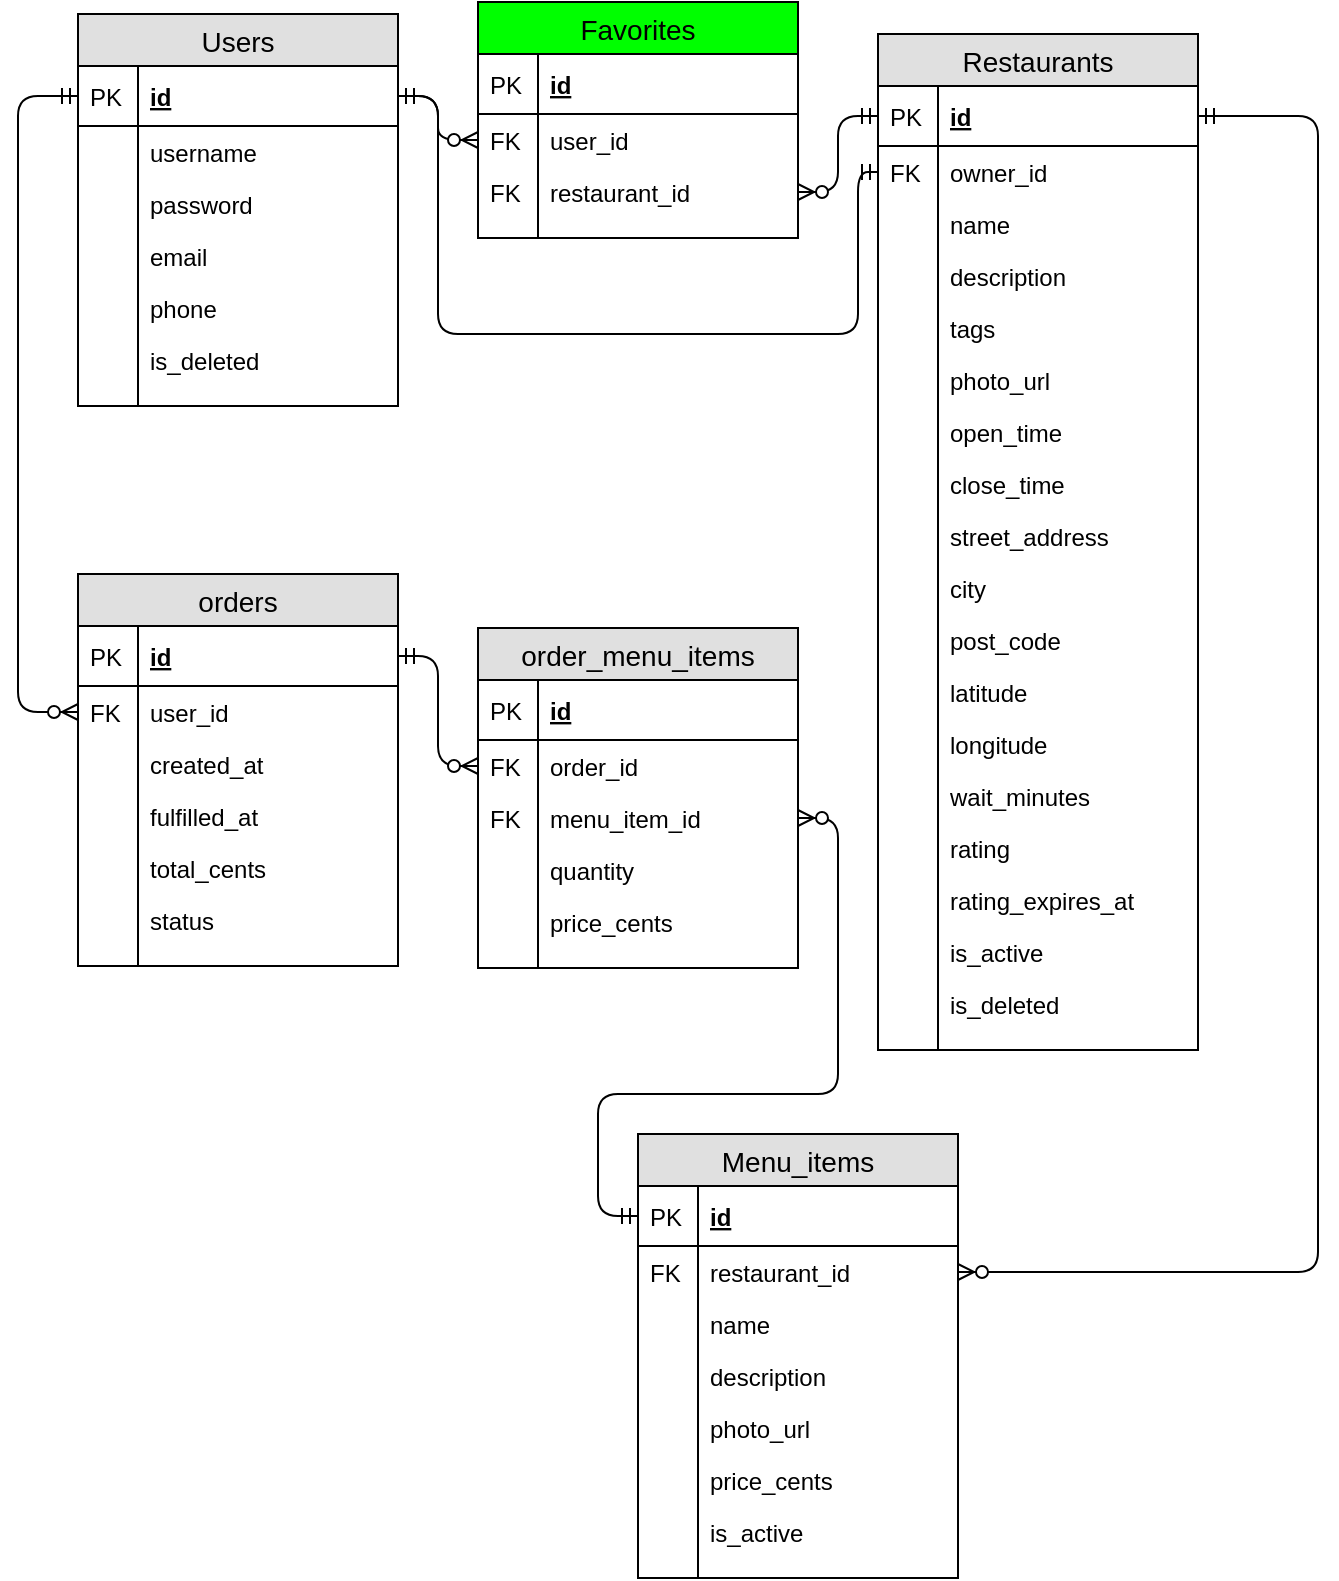 <mxfile version="12.2.6" type="device" pages="1"><diagram id="IVye38gSX32t3bAgnobV" name="Page-1"><mxGraphModel dx="954" dy="395" grid="1" gridSize="10" guides="1" tooltips="1" connect="1" arrows="1" fold="1" page="1" pageScale="1" pageWidth="850" pageHeight="1100" math="0" shadow="0"><root><mxCell id="0"/><mxCell id="1" parent="0"/><mxCell id="euJs0UD_clmhbCaB3OGE-1" value="Users" style="swimlane;fontStyle=0;childLayout=stackLayout;horizontal=1;startSize=26;fillColor=#e0e0e0;horizontalStack=0;resizeParent=1;resizeParentMax=0;resizeLast=0;collapsible=1;marginBottom=0;swimlaneFillColor=#ffffff;align=center;fontSize=14;" vertex="1" parent="1"><mxGeometry x="40" y="40" width="160" height="196" as="geometry"/></mxCell><mxCell id="euJs0UD_clmhbCaB3OGE-2" value="id" style="shape=partialRectangle;top=0;left=0;right=0;bottom=1;align=left;verticalAlign=middle;fillColor=none;spacingLeft=34;spacingRight=4;overflow=hidden;rotatable=0;points=[[0,0.5],[1,0.5]];portConstraint=eastwest;dropTarget=0;fontStyle=5;fontSize=12;" vertex="1" parent="euJs0UD_clmhbCaB3OGE-1"><mxGeometry y="26" width="160" height="30" as="geometry"/></mxCell><mxCell id="euJs0UD_clmhbCaB3OGE-3" value="PK" style="shape=partialRectangle;top=0;left=0;bottom=0;fillColor=none;align=left;verticalAlign=middle;spacingLeft=4;spacingRight=4;overflow=hidden;rotatable=0;points=[];portConstraint=eastwest;part=1;fontSize=12;" vertex="1" connectable="0" parent="euJs0UD_clmhbCaB3OGE-2"><mxGeometry width="30" height="30" as="geometry"/></mxCell><mxCell id="euJs0UD_clmhbCaB3OGE-4" value="username" style="shape=partialRectangle;top=0;left=0;right=0;bottom=0;align=left;verticalAlign=top;fillColor=none;spacingLeft=34;spacingRight=4;overflow=hidden;rotatable=0;points=[[0,0.5],[1,0.5]];portConstraint=eastwest;dropTarget=0;fontSize=12;" vertex="1" parent="euJs0UD_clmhbCaB3OGE-1"><mxGeometry y="56" width="160" height="26" as="geometry"/></mxCell><mxCell id="euJs0UD_clmhbCaB3OGE-5" value="" style="shape=partialRectangle;top=0;left=0;bottom=0;fillColor=none;align=left;verticalAlign=top;spacingLeft=4;spacingRight=4;overflow=hidden;rotatable=0;points=[];portConstraint=eastwest;part=1;fontSize=12;" vertex="1" connectable="0" parent="euJs0UD_clmhbCaB3OGE-4"><mxGeometry width="30" height="26" as="geometry"/></mxCell><mxCell id="euJs0UD_clmhbCaB3OGE-6" value="password" style="shape=partialRectangle;top=0;left=0;right=0;bottom=0;align=left;verticalAlign=top;fillColor=none;spacingLeft=34;spacingRight=4;overflow=hidden;rotatable=0;points=[[0,0.5],[1,0.5]];portConstraint=eastwest;dropTarget=0;fontSize=12;" vertex="1" parent="euJs0UD_clmhbCaB3OGE-1"><mxGeometry y="82" width="160" height="26" as="geometry"/></mxCell><mxCell id="euJs0UD_clmhbCaB3OGE-7" value="" style="shape=partialRectangle;top=0;left=0;bottom=0;fillColor=none;align=left;verticalAlign=top;spacingLeft=4;spacingRight=4;overflow=hidden;rotatable=0;points=[];portConstraint=eastwest;part=1;fontSize=12;" vertex="1" connectable="0" parent="euJs0UD_clmhbCaB3OGE-6"><mxGeometry width="30" height="26" as="geometry"/></mxCell><mxCell id="euJs0UD_clmhbCaB3OGE-8" value="email" style="shape=partialRectangle;top=0;left=0;right=0;bottom=0;align=left;verticalAlign=top;fillColor=none;spacingLeft=34;spacingRight=4;overflow=hidden;rotatable=0;points=[[0,0.5],[1,0.5]];portConstraint=eastwest;dropTarget=0;fontSize=12;" vertex="1" parent="euJs0UD_clmhbCaB3OGE-1"><mxGeometry y="108" width="160" height="26" as="geometry"/></mxCell><mxCell id="euJs0UD_clmhbCaB3OGE-9" value="" style="shape=partialRectangle;top=0;left=0;bottom=0;fillColor=none;align=left;verticalAlign=top;spacingLeft=4;spacingRight=4;overflow=hidden;rotatable=0;points=[];portConstraint=eastwest;part=1;fontSize=12;" vertex="1" connectable="0" parent="euJs0UD_clmhbCaB3OGE-8"><mxGeometry width="30" height="26" as="geometry"/></mxCell><mxCell id="euJs0UD_clmhbCaB3OGE-12" value="phone" style="shape=partialRectangle;top=0;left=0;right=0;bottom=0;align=left;verticalAlign=top;fillColor=none;spacingLeft=34;spacingRight=4;overflow=hidden;rotatable=0;points=[[0,0.5],[1,0.5]];portConstraint=eastwest;dropTarget=0;fontSize=12;" vertex="1" parent="euJs0UD_clmhbCaB3OGE-1"><mxGeometry y="134" width="160" height="26" as="geometry"/></mxCell><mxCell id="euJs0UD_clmhbCaB3OGE-13" value="" style="shape=partialRectangle;top=0;left=0;bottom=0;fillColor=none;align=left;verticalAlign=top;spacingLeft=4;spacingRight=4;overflow=hidden;rotatable=0;points=[];portConstraint=eastwest;part=1;fontSize=12;" vertex="1" connectable="0" parent="euJs0UD_clmhbCaB3OGE-12"><mxGeometry width="30" height="26" as="geometry"/></mxCell><mxCell id="euJs0UD_clmhbCaB3OGE-41" value="is_deleted" style="shape=partialRectangle;top=0;left=0;right=0;bottom=0;align=left;verticalAlign=top;fillColor=none;spacingLeft=34;spacingRight=4;overflow=hidden;rotatable=0;points=[[0,0.5],[1,0.5]];portConstraint=eastwest;dropTarget=0;fontSize=12;" vertex="1" parent="euJs0UD_clmhbCaB3OGE-1"><mxGeometry y="160" width="160" height="26" as="geometry"/></mxCell><mxCell id="euJs0UD_clmhbCaB3OGE-42" value="" style="shape=partialRectangle;top=0;left=0;bottom=0;fillColor=none;align=left;verticalAlign=top;spacingLeft=4;spacingRight=4;overflow=hidden;rotatable=0;points=[];portConstraint=eastwest;part=1;fontSize=12;" vertex="1" connectable="0" parent="euJs0UD_clmhbCaB3OGE-41"><mxGeometry width="30" height="26" as="geometry"/></mxCell><mxCell id="euJs0UD_clmhbCaB3OGE-10" value="" style="shape=partialRectangle;top=0;left=0;right=0;bottom=0;align=left;verticalAlign=top;fillColor=none;spacingLeft=34;spacingRight=4;overflow=hidden;rotatable=0;points=[[0,0.5],[1,0.5]];portConstraint=eastwest;dropTarget=0;fontSize=12;" vertex="1" parent="euJs0UD_clmhbCaB3OGE-1"><mxGeometry y="186" width="160" height="10" as="geometry"/></mxCell><mxCell id="euJs0UD_clmhbCaB3OGE-11" value="" style="shape=partialRectangle;top=0;left=0;bottom=0;fillColor=none;align=left;verticalAlign=top;spacingLeft=4;spacingRight=4;overflow=hidden;rotatable=0;points=[];portConstraint=eastwest;part=1;fontSize=12;" vertex="1" connectable="0" parent="euJs0UD_clmhbCaB3OGE-10"><mxGeometry width="30" height="10" as="geometry"/></mxCell><mxCell id="euJs0UD_clmhbCaB3OGE-14" value="Favorites" style="swimlane;fontStyle=0;childLayout=stackLayout;horizontal=1;startSize=26;fillColor=#00FF00;horizontalStack=0;resizeParent=1;resizeParentMax=0;resizeLast=0;collapsible=1;marginBottom=0;swimlaneFillColor=#ffffff;align=center;fontSize=14;" vertex="1" parent="1"><mxGeometry x="240" y="34" width="160" height="118" as="geometry"/></mxCell><mxCell id="euJs0UD_clmhbCaB3OGE-15" value="id" style="shape=partialRectangle;top=0;left=0;right=0;bottom=1;align=left;verticalAlign=middle;fillColor=none;spacingLeft=34;spacingRight=4;overflow=hidden;rotatable=0;points=[[0,0.5],[1,0.5]];portConstraint=eastwest;dropTarget=0;fontStyle=5;fontSize=12;" vertex="1" parent="euJs0UD_clmhbCaB3OGE-14"><mxGeometry y="26" width="160" height="30" as="geometry"/></mxCell><mxCell id="euJs0UD_clmhbCaB3OGE-16" value="PK" style="shape=partialRectangle;top=0;left=0;bottom=0;fillColor=none;align=left;verticalAlign=middle;spacingLeft=4;spacingRight=4;overflow=hidden;rotatable=0;points=[];portConstraint=eastwest;part=1;fontSize=12;" vertex="1" connectable="0" parent="euJs0UD_clmhbCaB3OGE-15"><mxGeometry width="30" height="30" as="geometry"/></mxCell><mxCell id="euJs0UD_clmhbCaB3OGE-17" value="user_id" style="shape=partialRectangle;top=0;left=0;right=0;bottom=0;align=left;verticalAlign=top;fillColor=none;spacingLeft=34;spacingRight=4;overflow=hidden;rotatable=0;points=[[0,0.5],[1,0.5]];portConstraint=eastwest;dropTarget=0;fontSize=12;" vertex="1" parent="euJs0UD_clmhbCaB3OGE-14"><mxGeometry y="56" width="160" height="26" as="geometry"/></mxCell><mxCell id="euJs0UD_clmhbCaB3OGE-18" value="FK" style="shape=partialRectangle;top=0;left=0;bottom=0;fillColor=none;align=left;verticalAlign=top;spacingLeft=4;spacingRight=4;overflow=hidden;rotatable=0;points=[];portConstraint=eastwest;part=1;fontSize=12;" vertex="1" connectable="0" parent="euJs0UD_clmhbCaB3OGE-17"><mxGeometry width="30" height="26" as="geometry"/></mxCell><mxCell id="euJs0UD_clmhbCaB3OGE-19" value="restaurant_id" style="shape=partialRectangle;top=0;left=0;right=0;bottom=0;align=left;verticalAlign=top;fillColor=none;spacingLeft=34;spacingRight=4;overflow=hidden;rotatable=0;points=[[0,0.5],[1,0.5]];portConstraint=eastwest;dropTarget=0;fontSize=12;" vertex="1" parent="euJs0UD_clmhbCaB3OGE-14"><mxGeometry y="82" width="160" height="26" as="geometry"/></mxCell><mxCell id="euJs0UD_clmhbCaB3OGE-20" value="FK" style="shape=partialRectangle;top=0;left=0;bottom=0;fillColor=none;align=left;verticalAlign=top;spacingLeft=4;spacingRight=4;overflow=hidden;rotatable=0;points=[];portConstraint=eastwest;part=1;fontSize=12;" vertex="1" connectable="0" parent="euJs0UD_clmhbCaB3OGE-19"><mxGeometry width="30" height="26" as="geometry"/></mxCell><mxCell id="euJs0UD_clmhbCaB3OGE-23" value="" style="shape=partialRectangle;top=0;left=0;right=0;bottom=0;align=left;verticalAlign=top;fillColor=none;spacingLeft=34;spacingRight=4;overflow=hidden;rotatable=0;points=[[0,0.5],[1,0.5]];portConstraint=eastwest;dropTarget=0;fontSize=12;" vertex="1" parent="euJs0UD_clmhbCaB3OGE-14"><mxGeometry y="108" width="160" height="10" as="geometry"/></mxCell><mxCell id="euJs0UD_clmhbCaB3OGE-24" value="" style="shape=partialRectangle;top=0;left=0;bottom=0;fillColor=none;align=left;verticalAlign=top;spacingLeft=4;spacingRight=4;overflow=hidden;rotatable=0;points=[];portConstraint=eastwest;part=1;fontSize=12;" vertex="1" connectable="0" parent="euJs0UD_clmhbCaB3OGE-23"><mxGeometry width="30" height="10" as="geometry"/></mxCell><mxCell id="euJs0UD_clmhbCaB3OGE-43" value="Restaurants" style="swimlane;fontStyle=0;childLayout=stackLayout;horizontal=1;startSize=26;fillColor=#e0e0e0;horizontalStack=0;resizeParent=1;resizeParentMax=0;resizeLast=0;collapsible=1;marginBottom=0;swimlaneFillColor=#ffffff;align=center;fontSize=14;" vertex="1" parent="1"><mxGeometry x="440" y="50" width="160" height="508" as="geometry"/></mxCell><mxCell id="euJs0UD_clmhbCaB3OGE-44" value="id" style="shape=partialRectangle;top=0;left=0;right=0;bottom=1;align=left;verticalAlign=middle;fillColor=none;spacingLeft=34;spacingRight=4;overflow=hidden;rotatable=0;points=[[0,0.5],[1,0.5]];portConstraint=eastwest;dropTarget=0;fontStyle=5;fontSize=12;" vertex="1" parent="euJs0UD_clmhbCaB3OGE-43"><mxGeometry y="26" width="160" height="30" as="geometry"/></mxCell><mxCell id="euJs0UD_clmhbCaB3OGE-45" value="PK" style="shape=partialRectangle;top=0;left=0;bottom=0;fillColor=none;align=left;verticalAlign=middle;spacingLeft=4;spacingRight=4;overflow=hidden;rotatable=0;points=[];portConstraint=eastwest;part=1;fontSize=12;" vertex="1" connectable="0" parent="euJs0UD_clmhbCaB3OGE-44"><mxGeometry width="30" height="30" as="geometry"/></mxCell><mxCell id="euJs0UD_clmhbCaB3OGE-46" value="owner_id" style="shape=partialRectangle;top=0;left=0;right=0;bottom=0;align=left;verticalAlign=top;fillColor=none;spacingLeft=34;spacingRight=4;overflow=hidden;rotatable=0;points=[[0,0.5],[1,0.5]];portConstraint=eastwest;dropTarget=0;fontSize=12;" vertex="1" parent="euJs0UD_clmhbCaB3OGE-43"><mxGeometry y="56" width="160" height="26" as="geometry"/></mxCell><mxCell id="euJs0UD_clmhbCaB3OGE-47" value="FK" style="shape=partialRectangle;top=0;left=0;bottom=0;fillColor=none;align=left;verticalAlign=top;spacingLeft=4;spacingRight=4;overflow=hidden;rotatable=0;points=[];portConstraint=eastwest;part=1;fontSize=12;" vertex="1" connectable="0" parent="euJs0UD_clmhbCaB3OGE-46"><mxGeometry width="30" height="26" as="geometry"/></mxCell><mxCell id="euJs0UD_clmhbCaB3OGE-48" value="name" style="shape=partialRectangle;top=0;left=0;right=0;bottom=0;align=left;verticalAlign=top;fillColor=none;spacingLeft=34;spacingRight=4;overflow=hidden;rotatable=0;points=[[0,0.5],[1,0.5]];portConstraint=eastwest;dropTarget=0;fontSize=12;" vertex="1" parent="euJs0UD_clmhbCaB3OGE-43"><mxGeometry y="82" width="160" height="26" as="geometry"/></mxCell><mxCell id="euJs0UD_clmhbCaB3OGE-49" value="" style="shape=partialRectangle;top=0;left=0;bottom=0;fillColor=none;align=left;verticalAlign=top;spacingLeft=4;spacingRight=4;overflow=hidden;rotatable=0;points=[];portConstraint=eastwest;part=1;fontSize=12;" vertex="1" connectable="0" parent="euJs0UD_clmhbCaB3OGE-48"><mxGeometry width="30" height="26" as="geometry"/></mxCell><mxCell id="euJs0UD_clmhbCaB3OGE-50" value="description" style="shape=partialRectangle;top=0;left=0;right=0;bottom=0;align=left;verticalAlign=top;fillColor=none;spacingLeft=34;spacingRight=4;overflow=hidden;rotatable=0;points=[[0,0.5],[1,0.5]];portConstraint=eastwest;dropTarget=0;fontSize=12;" vertex="1" parent="euJs0UD_clmhbCaB3OGE-43"><mxGeometry y="108" width="160" height="26" as="geometry"/></mxCell><mxCell id="euJs0UD_clmhbCaB3OGE-51" value="" style="shape=partialRectangle;top=0;left=0;bottom=0;fillColor=none;align=left;verticalAlign=top;spacingLeft=4;spacingRight=4;overflow=hidden;rotatable=0;points=[];portConstraint=eastwest;part=1;fontSize=12;" vertex="1" connectable="0" parent="euJs0UD_clmhbCaB3OGE-50"><mxGeometry width="30" height="26" as="geometry"/></mxCell><mxCell id="euJs0UD_clmhbCaB3OGE-206" value="tags" style="shape=partialRectangle;top=0;left=0;right=0;bottom=0;align=left;verticalAlign=top;fillColor=none;spacingLeft=34;spacingRight=4;overflow=hidden;rotatable=0;points=[[0,0.5],[1,0.5]];portConstraint=eastwest;dropTarget=0;fontSize=12;" vertex="1" parent="euJs0UD_clmhbCaB3OGE-43"><mxGeometry y="134" width="160" height="26" as="geometry"/></mxCell><mxCell id="euJs0UD_clmhbCaB3OGE-207" value="" style="shape=partialRectangle;top=0;left=0;bottom=0;fillColor=none;align=left;verticalAlign=top;spacingLeft=4;spacingRight=4;overflow=hidden;rotatable=0;points=[];portConstraint=eastwest;part=1;fontSize=12;" vertex="1" connectable="0" parent="euJs0UD_clmhbCaB3OGE-206"><mxGeometry width="30" height="26" as="geometry"/></mxCell><mxCell id="euJs0UD_clmhbCaB3OGE-111" value="photo_url" style="shape=partialRectangle;top=0;left=0;right=0;bottom=0;align=left;verticalAlign=top;fillColor=none;spacingLeft=34;spacingRight=4;overflow=hidden;rotatable=0;points=[[0,0.5],[1,0.5]];portConstraint=eastwest;dropTarget=0;fontSize=12;" vertex="1" parent="euJs0UD_clmhbCaB3OGE-43"><mxGeometry y="160" width="160" height="26" as="geometry"/></mxCell><mxCell id="euJs0UD_clmhbCaB3OGE-112" value="" style="shape=partialRectangle;top=0;left=0;bottom=0;fillColor=none;align=left;verticalAlign=top;spacingLeft=4;spacingRight=4;overflow=hidden;rotatable=0;points=[];portConstraint=eastwest;part=1;fontSize=12;" vertex="1" connectable="0" parent="euJs0UD_clmhbCaB3OGE-111"><mxGeometry width="30" height="26" as="geometry"/></mxCell><mxCell id="euJs0UD_clmhbCaB3OGE-54" value="open_time" style="shape=partialRectangle;top=0;left=0;right=0;bottom=0;align=left;verticalAlign=top;fillColor=none;spacingLeft=34;spacingRight=4;overflow=hidden;rotatable=0;points=[[0,0.5],[1,0.5]];portConstraint=eastwest;dropTarget=0;fontSize=12;" vertex="1" parent="euJs0UD_clmhbCaB3OGE-43"><mxGeometry y="186" width="160" height="26" as="geometry"/></mxCell><mxCell id="euJs0UD_clmhbCaB3OGE-55" value="" style="shape=partialRectangle;top=0;left=0;bottom=0;fillColor=none;align=left;verticalAlign=top;spacingLeft=4;spacingRight=4;overflow=hidden;rotatable=0;points=[];portConstraint=eastwest;part=1;fontSize=12;" vertex="1" connectable="0" parent="euJs0UD_clmhbCaB3OGE-54"><mxGeometry width="30" height="26" as="geometry"/></mxCell><mxCell id="euJs0UD_clmhbCaB3OGE-58" value="close_time" style="shape=partialRectangle;top=0;left=0;right=0;bottom=0;align=left;verticalAlign=top;fillColor=none;spacingLeft=34;spacingRight=4;overflow=hidden;rotatable=0;points=[[0,0.5],[1,0.5]];portConstraint=eastwest;dropTarget=0;fontSize=12;" vertex="1" parent="euJs0UD_clmhbCaB3OGE-43"><mxGeometry y="212" width="160" height="26" as="geometry"/></mxCell><mxCell id="euJs0UD_clmhbCaB3OGE-59" value="" style="shape=partialRectangle;top=0;left=0;bottom=0;fillColor=none;align=left;verticalAlign=top;spacingLeft=4;spacingRight=4;overflow=hidden;rotatable=0;points=[];portConstraint=eastwest;part=1;fontSize=12;" vertex="1" connectable="0" parent="euJs0UD_clmhbCaB3OGE-58"><mxGeometry width="30" height="26" as="geometry"/></mxCell><mxCell id="euJs0UD_clmhbCaB3OGE-56" value="street_address" style="shape=partialRectangle;top=0;left=0;right=0;bottom=0;align=left;verticalAlign=top;fillColor=none;spacingLeft=34;spacingRight=4;overflow=hidden;rotatable=0;points=[[0,0.5],[1,0.5]];portConstraint=eastwest;dropTarget=0;fontSize=12;" vertex="1" parent="euJs0UD_clmhbCaB3OGE-43"><mxGeometry y="238" width="160" height="26" as="geometry"/></mxCell><mxCell id="euJs0UD_clmhbCaB3OGE-57" value="" style="shape=partialRectangle;top=0;left=0;bottom=0;fillColor=none;align=left;verticalAlign=top;spacingLeft=4;spacingRight=4;overflow=hidden;rotatable=0;points=[];portConstraint=eastwest;part=1;fontSize=12;" vertex="1" connectable="0" parent="euJs0UD_clmhbCaB3OGE-56"><mxGeometry width="30" height="26" as="geometry"/></mxCell><mxCell id="euJs0UD_clmhbCaB3OGE-60" value="city" style="shape=partialRectangle;top=0;left=0;right=0;bottom=0;align=left;verticalAlign=top;fillColor=none;spacingLeft=34;spacingRight=4;overflow=hidden;rotatable=0;points=[[0,0.5],[1,0.5]];portConstraint=eastwest;dropTarget=0;fontSize=12;" vertex="1" parent="euJs0UD_clmhbCaB3OGE-43"><mxGeometry y="264" width="160" height="26" as="geometry"/></mxCell><mxCell id="euJs0UD_clmhbCaB3OGE-61" value="" style="shape=partialRectangle;top=0;left=0;bottom=0;fillColor=none;align=left;verticalAlign=top;spacingLeft=4;spacingRight=4;overflow=hidden;rotatable=0;points=[];portConstraint=eastwest;part=1;fontSize=12;" vertex="1" connectable="0" parent="euJs0UD_clmhbCaB3OGE-60"><mxGeometry width="30" height="26" as="geometry"/></mxCell><mxCell id="euJs0UD_clmhbCaB3OGE-62" value="post_code" style="shape=partialRectangle;top=0;left=0;right=0;bottom=0;align=left;verticalAlign=top;fillColor=none;spacingLeft=34;spacingRight=4;overflow=hidden;rotatable=0;points=[[0,0.5],[1,0.5]];portConstraint=eastwest;dropTarget=0;fontSize=12;" vertex="1" parent="euJs0UD_clmhbCaB3OGE-43"><mxGeometry y="290" width="160" height="26" as="geometry"/></mxCell><mxCell id="euJs0UD_clmhbCaB3OGE-63" value="" style="shape=partialRectangle;top=0;left=0;bottom=0;fillColor=none;align=left;verticalAlign=top;spacingLeft=4;spacingRight=4;overflow=hidden;rotatable=0;points=[];portConstraint=eastwest;part=1;fontSize=12;" vertex="1" connectable="0" parent="euJs0UD_clmhbCaB3OGE-62"><mxGeometry width="30" height="26" as="geometry"/></mxCell><mxCell id="euJs0UD_clmhbCaB3OGE-64" value="latitude" style="shape=partialRectangle;top=0;left=0;right=0;bottom=0;align=left;verticalAlign=top;fillColor=none;spacingLeft=34;spacingRight=4;overflow=hidden;rotatable=0;points=[[0,0.5],[1,0.5]];portConstraint=eastwest;dropTarget=0;fontSize=12;" vertex="1" parent="euJs0UD_clmhbCaB3OGE-43"><mxGeometry y="316" width="160" height="26" as="geometry"/></mxCell><mxCell id="euJs0UD_clmhbCaB3OGE-65" value="" style="shape=partialRectangle;top=0;left=0;bottom=0;fillColor=none;align=left;verticalAlign=top;spacingLeft=4;spacingRight=4;overflow=hidden;rotatable=0;points=[];portConstraint=eastwest;part=1;fontSize=12;" vertex="1" connectable="0" parent="euJs0UD_clmhbCaB3OGE-64"><mxGeometry width="30" height="26" as="geometry"/></mxCell><mxCell id="euJs0UD_clmhbCaB3OGE-66" value="longitude" style="shape=partialRectangle;top=0;left=0;right=0;bottom=0;align=left;verticalAlign=top;fillColor=none;spacingLeft=34;spacingRight=4;overflow=hidden;rotatable=0;points=[[0,0.5],[1,0.5]];portConstraint=eastwest;dropTarget=0;fontSize=12;" vertex="1" parent="euJs0UD_clmhbCaB3OGE-43"><mxGeometry y="342" width="160" height="26" as="geometry"/></mxCell><mxCell id="euJs0UD_clmhbCaB3OGE-67" value="" style="shape=partialRectangle;top=0;left=0;bottom=0;fillColor=none;align=left;verticalAlign=top;spacingLeft=4;spacingRight=4;overflow=hidden;rotatable=0;points=[];portConstraint=eastwest;part=1;fontSize=12;" vertex="1" connectable="0" parent="euJs0UD_clmhbCaB3OGE-66"><mxGeometry width="30" height="26" as="geometry"/></mxCell><mxCell id="euJs0UD_clmhbCaB3OGE-203" value="wait_minutes" style="shape=partialRectangle;top=0;left=0;right=0;bottom=0;align=left;verticalAlign=top;fillColor=none;spacingLeft=34;spacingRight=4;overflow=hidden;rotatable=0;points=[[0,0.5],[1,0.5]];portConstraint=eastwest;dropTarget=0;fontSize=12;" vertex="1" parent="euJs0UD_clmhbCaB3OGE-43"><mxGeometry y="368" width="160" height="26" as="geometry"/></mxCell><mxCell id="euJs0UD_clmhbCaB3OGE-204" value="" style="shape=partialRectangle;top=0;left=0;bottom=0;fillColor=none;align=left;verticalAlign=top;spacingLeft=4;spacingRight=4;overflow=hidden;rotatable=0;points=[];portConstraint=eastwest;part=1;fontSize=12;" vertex="1" connectable="0" parent="euJs0UD_clmhbCaB3OGE-203"><mxGeometry width="30" height="26" as="geometry"/></mxCell><mxCell id="euJs0UD_clmhbCaB3OGE-68" value="rating" style="shape=partialRectangle;top=0;left=0;right=0;bottom=0;align=left;verticalAlign=top;fillColor=none;spacingLeft=34;spacingRight=4;overflow=hidden;rotatable=0;points=[[0,0.5],[1,0.5]];portConstraint=eastwest;dropTarget=0;fontSize=12;" vertex="1" parent="euJs0UD_clmhbCaB3OGE-43"><mxGeometry y="394" width="160" height="26" as="geometry"/></mxCell><mxCell id="euJs0UD_clmhbCaB3OGE-69" value="" style="shape=partialRectangle;top=0;left=0;bottom=0;fillColor=none;align=left;verticalAlign=top;spacingLeft=4;spacingRight=4;overflow=hidden;rotatable=0;points=[];portConstraint=eastwest;part=1;fontSize=12;" vertex="1" connectable="0" parent="euJs0UD_clmhbCaB3OGE-68"><mxGeometry width="30" height="26" as="geometry"/></mxCell><mxCell id="euJs0UD_clmhbCaB3OGE-70" value="rating_expires_at" style="shape=partialRectangle;top=0;left=0;right=0;bottom=0;align=left;verticalAlign=top;fillColor=none;spacingLeft=34;spacingRight=4;overflow=hidden;rotatable=0;points=[[0,0.5],[1,0.5]];portConstraint=eastwest;dropTarget=0;fontSize=12;" vertex="1" parent="euJs0UD_clmhbCaB3OGE-43"><mxGeometry y="420" width="160" height="26" as="geometry"/></mxCell><mxCell id="euJs0UD_clmhbCaB3OGE-71" value="" style="shape=partialRectangle;top=0;left=0;bottom=0;fillColor=none;align=left;verticalAlign=top;spacingLeft=4;spacingRight=4;overflow=hidden;rotatable=0;points=[];portConstraint=eastwest;part=1;fontSize=12;" vertex="1" connectable="0" parent="euJs0UD_clmhbCaB3OGE-70"><mxGeometry width="30" height="26" as="geometry"/></mxCell><mxCell id="euJs0UD_clmhbCaB3OGE-181" value="is_active" style="shape=partialRectangle;top=0;left=0;right=0;bottom=0;align=left;verticalAlign=top;fillColor=none;spacingLeft=34;spacingRight=4;overflow=hidden;rotatable=0;points=[[0,0.5],[1,0.5]];portConstraint=eastwest;dropTarget=0;fontSize=12;" vertex="1" parent="euJs0UD_clmhbCaB3OGE-43"><mxGeometry y="446" width="160" height="26" as="geometry"/></mxCell><mxCell id="euJs0UD_clmhbCaB3OGE-182" value="" style="shape=partialRectangle;top=0;left=0;bottom=0;fillColor=none;align=left;verticalAlign=top;spacingLeft=4;spacingRight=4;overflow=hidden;rotatable=0;points=[];portConstraint=eastwest;part=1;fontSize=12;" vertex="1" connectable="0" parent="euJs0UD_clmhbCaB3OGE-181"><mxGeometry width="30" height="26" as="geometry"/></mxCell><mxCell id="euJs0UD_clmhbCaB3OGE-183" value="is_deleted" style="shape=partialRectangle;top=0;left=0;right=0;bottom=0;align=left;verticalAlign=top;fillColor=none;spacingLeft=34;spacingRight=4;overflow=hidden;rotatable=0;points=[[0,0.5],[1,0.5]];portConstraint=eastwest;dropTarget=0;fontSize=12;" vertex="1" parent="euJs0UD_clmhbCaB3OGE-43"><mxGeometry y="472" width="160" height="26" as="geometry"/></mxCell><mxCell id="euJs0UD_clmhbCaB3OGE-184" value="" style="shape=partialRectangle;top=0;left=0;bottom=0;fillColor=none;align=left;verticalAlign=top;spacingLeft=4;spacingRight=4;overflow=hidden;rotatable=0;points=[];portConstraint=eastwest;part=1;fontSize=12;" vertex="1" connectable="0" parent="euJs0UD_clmhbCaB3OGE-183"><mxGeometry width="30" height="26" as="geometry"/></mxCell><mxCell id="euJs0UD_clmhbCaB3OGE-52" value="" style="shape=partialRectangle;top=0;left=0;right=0;bottom=0;align=left;verticalAlign=top;fillColor=none;spacingLeft=34;spacingRight=4;overflow=hidden;rotatable=0;points=[[0,0.5],[1,0.5]];portConstraint=eastwest;dropTarget=0;fontSize=12;" vertex="1" parent="euJs0UD_clmhbCaB3OGE-43"><mxGeometry y="498" width="160" height="10" as="geometry"/></mxCell><mxCell id="euJs0UD_clmhbCaB3OGE-53" value="" style="shape=partialRectangle;top=0;left=0;bottom=0;fillColor=none;align=left;verticalAlign=top;spacingLeft=4;spacingRight=4;overflow=hidden;rotatable=0;points=[];portConstraint=eastwest;part=1;fontSize=12;" vertex="1" connectable="0" parent="euJs0UD_clmhbCaB3OGE-52"><mxGeometry width="30" height="10" as="geometry"/></mxCell><mxCell id="euJs0UD_clmhbCaB3OGE-72" value="orders" style="swimlane;fontStyle=0;childLayout=stackLayout;horizontal=1;startSize=26;fillColor=#e0e0e0;horizontalStack=0;resizeParent=1;resizeParentMax=0;resizeLast=0;collapsible=1;marginBottom=0;swimlaneFillColor=#ffffff;align=center;fontSize=14;" vertex="1" parent="1"><mxGeometry x="40" y="320" width="160" height="196" as="geometry"/></mxCell><mxCell id="euJs0UD_clmhbCaB3OGE-73" value="id" style="shape=partialRectangle;top=0;left=0;right=0;bottom=1;align=left;verticalAlign=middle;fillColor=none;spacingLeft=34;spacingRight=4;overflow=hidden;rotatable=0;points=[[0,0.5],[1,0.5]];portConstraint=eastwest;dropTarget=0;fontStyle=5;fontSize=12;" vertex="1" parent="euJs0UD_clmhbCaB3OGE-72"><mxGeometry y="26" width="160" height="30" as="geometry"/></mxCell><mxCell id="euJs0UD_clmhbCaB3OGE-74" value="PK" style="shape=partialRectangle;top=0;left=0;bottom=0;fillColor=none;align=left;verticalAlign=middle;spacingLeft=4;spacingRight=4;overflow=hidden;rotatable=0;points=[];portConstraint=eastwest;part=1;fontSize=12;" vertex="1" connectable="0" parent="euJs0UD_clmhbCaB3OGE-73"><mxGeometry width="30" height="30" as="geometry"/></mxCell><mxCell id="euJs0UD_clmhbCaB3OGE-75" value="user_id" style="shape=partialRectangle;top=0;left=0;right=0;bottom=0;align=left;verticalAlign=top;fillColor=none;spacingLeft=34;spacingRight=4;overflow=hidden;rotatable=0;points=[[0,0.5],[1,0.5]];portConstraint=eastwest;dropTarget=0;fontSize=12;" vertex="1" parent="euJs0UD_clmhbCaB3OGE-72"><mxGeometry y="56" width="160" height="26" as="geometry"/></mxCell><mxCell id="euJs0UD_clmhbCaB3OGE-76" value="FK" style="shape=partialRectangle;top=0;left=0;bottom=0;fillColor=none;align=left;verticalAlign=top;spacingLeft=4;spacingRight=4;overflow=hidden;rotatable=0;points=[];portConstraint=eastwest;part=1;fontSize=12;" vertex="1" connectable="0" parent="euJs0UD_clmhbCaB3OGE-75"><mxGeometry width="30" height="26" as="geometry"/></mxCell><mxCell id="euJs0UD_clmhbCaB3OGE-177" value="created_at" style="shape=partialRectangle;top=0;left=0;right=0;bottom=0;align=left;verticalAlign=top;fillColor=none;spacingLeft=34;spacingRight=4;overflow=hidden;rotatable=0;points=[[0,0.5],[1,0.5]];portConstraint=eastwest;dropTarget=0;fontSize=12;" vertex="1" parent="euJs0UD_clmhbCaB3OGE-72"><mxGeometry y="82" width="160" height="26" as="geometry"/></mxCell><mxCell id="euJs0UD_clmhbCaB3OGE-178" value="" style="shape=partialRectangle;top=0;left=0;bottom=0;fillColor=none;align=left;verticalAlign=top;spacingLeft=4;spacingRight=4;overflow=hidden;rotatable=0;points=[];portConstraint=eastwest;part=1;fontSize=12;" vertex="1" connectable="0" parent="euJs0UD_clmhbCaB3OGE-177"><mxGeometry width="30" height="26" as="geometry"/></mxCell><mxCell id="euJs0UD_clmhbCaB3OGE-179" value="fulfilled_at" style="shape=partialRectangle;top=0;left=0;right=0;bottom=0;align=left;verticalAlign=top;fillColor=none;spacingLeft=34;spacingRight=4;overflow=hidden;rotatable=0;points=[[0,0.5],[1,0.5]];portConstraint=eastwest;dropTarget=0;fontSize=12;" vertex="1" parent="euJs0UD_clmhbCaB3OGE-72"><mxGeometry y="108" width="160" height="26" as="geometry"/></mxCell><mxCell id="euJs0UD_clmhbCaB3OGE-180" value="" style="shape=partialRectangle;top=0;left=0;bottom=0;fillColor=none;align=left;verticalAlign=top;spacingLeft=4;spacingRight=4;overflow=hidden;rotatable=0;points=[];portConstraint=eastwest;part=1;fontSize=12;" vertex="1" connectable="0" parent="euJs0UD_clmhbCaB3OGE-179"><mxGeometry width="30" height="26" as="geometry"/></mxCell><mxCell id="euJs0UD_clmhbCaB3OGE-209" value="total_cents" style="shape=partialRectangle;top=0;left=0;right=0;bottom=0;align=left;verticalAlign=top;fillColor=none;spacingLeft=34;spacingRight=4;overflow=hidden;rotatable=0;points=[[0,0.5],[1,0.5]];portConstraint=eastwest;dropTarget=0;fontSize=12;" vertex="1" parent="euJs0UD_clmhbCaB3OGE-72"><mxGeometry y="134" width="160" height="26" as="geometry"/></mxCell><mxCell id="euJs0UD_clmhbCaB3OGE-210" value="" style="shape=partialRectangle;top=0;left=0;bottom=0;fillColor=none;align=left;verticalAlign=top;spacingLeft=4;spacingRight=4;overflow=hidden;rotatable=0;points=[];portConstraint=eastwest;part=1;fontSize=12;" vertex="1" connectable="0" parent="euJs0UD_clmhbCaB3OGE-209"><mxGeometry width="30" height="26" as="geometry"/></mxCell><mxCell id="euJs0UD_clmhbCaB3OGE-77" value="status" style="shape=partialRectangle;top=0;left=0;right=0;bottom=0;align=left;verticalAlign=top;fillColor=none;spacingLeft=34;spacingRight=4;overflow=hidden;rotatable=0;points=[[0,0.5],[1,0.5]];portConstraint=eastwest;dropTarget=0;fontSize=12;" vertex="1" parent="euJs0UD_clmhbCaB3OGE-72"><mxGeometry y="160" width="160" height="26" as="geometry"/></mxCell><mxCell id="euJs0UD_clmhbCaB3OGE-78" value="" style="shape=partialRectangle;top=0;left=0;bottom=0;fillColor=none;align=left;verticalAlign=top;spacingLeft=4;spacingRight=4;overflow=hidden;rotatable=0;points=[];portConstraint=eastwest;part=1;fontSize=12;" vertex="1" connectable="0" parent="euJs0UD_clmhbCaB3OGE-77"><mxGeometry width="30" height="26" as="geometry"/></mxCell><mxCell id="euJs0UD_clmhbCaB3OGE-81" value="" style="shape=partialRectangle;top=0;left=0;right=0;bottom=0;align=left;verticalAlign=top;fillColor=none;spacingLeft=34;spacingRight=4;overflow=hidden;rotatable=0;points=[[0,0.5],[1,0.5]];portConstraint=eastwest;dropTarget=0;fontSize=12;" vertex="1" parent="euJs0UD_clmhbCaB3OGE-72"><mxGeometry y="186" width="160" height="10" as="geometry"/></mxCell><mxCell id="euJs0UD_clmhbCaB3OGE-82" value="" style="shape=partialRectangle;top=0;left=0;bottom=0;fillColor=none;align=left;verticalAlign=top;spacingLeft=4;spacingRight=4;overflow=hidden;rotatable=0;points=[];portConstraint=eastwest;part=1;fontSize=12;" vertex="1" connectable="0" parent="euJs0UD_clmhbCaB3OGE-81"><mxGeometry width="30" height="10" as="geometry"/></mxCell><mxCell id="euJs0UD_clmhbCaB3OGE-83" value="Menu_items" style="swimlane;fontStyle=0;childLayout=stackLayout;horizontal=1;startSize=26;fillColor=#e0e0e0;horizontalStack=0;resizeParent=1;resizeParentMax=0;resizeLast=0;collapsible=1;marginBottom=0;swimlaneFillColor=#ffffff;align=center;fontSize=14;" vertex="1" parent="1"><mxGeometry x="320" y="600" width="160" height="222" as="geometry"/></mxCell><mxCell id="euJs0UD_clmhbCaB3OGE-84" value="id" style="shape=partialRectangle;top=0;left=0;right=0;bottom=1;align=left;verticalAlign=middle;fillColor=none;spacingLeft=34;spacingRight=4;overflow=hidden;rotatable=0;points=[[0,0.5],[1,0.5]];portConstraint=eastwest;dropTarget=0;fontStyle=5;fontSize=12;" vertex="1" parent="euJs0UD_clmhbCaB3OGE-83"><mxGeometry y="26" width="160" height="30" as="geometry"/></mxCell><mxCell id="euJs0UD_clmhbCaB3OGE-85" value="PK" style="shape=partialRectangle;top=0;left=0;bottom=0;fillColor=none;align=left;verticalAlign=middle;spacingLeft=4;spacingRight=4;overflow=hidden;rotatable=0;points=[];portConstraint=eastwest;part=1;fontSize=12;" vertex="1" connectable="0" parent="euJs0UD_clmhbCaB3OGE-84"><mxGeometry width="30" height="30" as="geometry"/></mxCell><mxCell id="euJs0UD_clmhbCaB3OGE-86" value="restaurant_id" style="shape=partialRectangle;top=0;left=0;right=0;bottom=0;align=left;verticalAlign=top;fillColor=none;spacingLeft=34;spacingRight=4;overflow=hidden;rotatable=0;points=[[0,0.5],[1,0.5]];portConstraint=eastwest;dropTarget=0;fontSize=12;" vertex="1" parent="euJs0UD_clmhbCaB3OGE-83"><mxGeometry y="56" width="160" height="26" as="geometry"/></mxCell><mxCell id="euJs0UD_clmhbCaB3OGE-87" value="FK" style="shape=partialRectangle;top=0;left=0;bottom=0;fillColor=none;align=left;verticalAlign=top;spacingLeft=4;spacingRight=4;overflow=hidden;rotatable=0;points=[];portConstraint=eastwest;part=1;fontSize=12;" vertex="1" connectable="0" parent="euJs0UD_clmhbCaB3OGE-86"><mxGeometry width="30" height="26" as="geometry"/></mxCell><mxCell id="euJs0UD_clmhbCaB3OGE-88" value="name" style="shape=partialRectangle;top=0;left=0;right=0;bottom=0;align=left;verticalAlign=top;fillColor=none;spacingLeft=34;spacingRight=4;overflow=hidden;rotatable=0;points=[[0,0.5],[1,0.5]];portConstraint=eastwest;dropTarget=0;fontSize=12;" vertex="1" parent="euJs0UD_clmhbCaB3OGE-83"><mxGeometry y="82" width="160" height="26" as="geometry"/></mxCell><mxCell id="euJs0UD_clmhbCaB3OGE-89" value="" style="shape=partialRectangle;top=0;left=0;bottom=0;fillColor=none;align=left;verticalAlign=top;spacingLeft=4;spacingRight=4;overflow=hidden;rotatable=0;points=[];portConstraint=eastwest;part=1;fontSize=12;" vertex="1" connectable="0" parent="euJs0UD_clmhbCaB3OGE-88"><mxGeometry width="30" height="26" as="geometry"/></mxCell><mxCell id="euJs0UD_clmhbCaB3OGE-98" value="description" style="shape=partialRectangle;top=0;left=0;right=0;bottom=0;align=left;verticalAlign=top;fillColor=none;spacingLeft=34;spacingRight=4;overflow=hidden;rotatable=0;points=[[0,0.5],[1,0.5]];portConstraint=eastwest;dropTarget=0;fontSize=12;" vertex="1" parent="euJs0UD_clmhbCaB3OGE-83"><mxGeometry y="108" width="160" height="26" as="geometry"/></mxCell><mxCell id="euJs0UD_clmhbCaB3OGE-99" value="" style="shape=partialRectangle;top=0;left=0;bottom=0;fillColor=none;align=left;verticalAlign=top;spacingLeft=4;spacingRight=4;overflow=hidden;rotatable=0;points=[];portConstraint=eastwest;part=1;fontSize=12;" vertex="1" connectable="0" parent="euJs0UD_clmhbCaB3OGE-98"><mxGeometry width="30" height="26" as="geometry"/></mxCell><mxCell id="euJs0UD_clmhbCaB3OGE-90" value="photo_url" style="shape=partialRectangle;top=0;left=0;right=0;bottom=0;align=left;verticalAlign=top;fillColor=none;spacingLeft=34;spacingRight=4;overflow=hidden;rotatable=0;points=[[0,0.5],[1,0.5]];portConstraint=eastwest;dropTarget=0;fontSize=12;" vertex="1" parent="euJs0UD_clmhbCaB3OGE-83"><mxGeometry y="134" width="160" height="26" as="geometry"/></mxCell><mxCell id="euJs0UD_clmhbCaB3OGE-91" value="" style="shape=partialRectangle;top=0;left=0;bottom=0;fillColor=none;align=left;verticalAlign=top;spacingLeft=4;spacingRight=4;overflow=hidden;rotatable=0;points=[];portConstraint=eastwest;part=1;fontSize=12;" vertex="1" connectable="0" parent="euJs0UD_clmhbCaB3OGE-90"><mxGeometry width="30" height="26" as="geometry"/></mxCell><mxCell id="euJs0UD_clmhbCaB3OGE-96" value="price_cents" style="shape=partialRectangle;top=0;left=0;right=0;bottom=0;align=left;verticalAlign=top;fillColor=none;spacingLeft=34;spacingRight=4;overflow=hidden;rotatable=0;points=[[0,0.5],[1,0.5]];portConstraint=eastwest;dropTarget=0;fontSize=12;" vertex="1" parent="euJs0UD_clmhbCaB3OGE-83"><mxGeometry y="160" width="160" height="26" as="geometry"/></mxCell><mxCell id="euJs0UD_clmhbCaB3OGE-97" value="" style="shape=partialRectangle;top=0;left=0;bottom=0;fillColor=none;align=left;verticalAlign=top;spacingLeft=4;spacingRight=4;overflow=hidden;rotatable=0;points=[];portConstraint=eastwest;part=1;fontSize=12;" vertex="1" connectable="0" parent="euJs0UD_clmhbCaB3OGE-96"><mxGeometry width="30" height="26" as="geometry"/></mxCell><mxCell id="euJs0UD_clmhbCaB3OGE-187" value="is_active" style="shape=partialRectangle;top=0;left=0;right=0;bottom=0;align=left;verticalAlign=top;fillColor=none;spacingLeft=34;spacingRight=4;overflow=hidden;rotatable=0;points=[[0,0.5],[1,0.5]];portConstraint=eastwest;dropTarget=0;fontSize=12;" vertex="1" parent="euJs0UD_clmhbCaB3OGE-83"><mxGeometry y="186" width="160" height="26" as="geometry"/></mxCell><mxCell id="euJs0UD_clmhbCaB3OGE-188" value="" style="shape=partialRectangle;top=0;left=0;bottom=0;fillColor=none;align=left;verticalAlign=top;spacingLeft=4;spacingRight=4;overflow=hidden;rotatable=0;points=[];portConstraint=eastwest;part=1;fontSize=12;" vertex="1" connectable="0" parent="euJs0UD_clmhbCaB3OGE-187"><mxGeometry width="30" height="26" as="geometry"/></mxCell><mxCell id="euJs0UD_clmhbCaB3OGE-92" value="" style="shape=partialRectangle;top=0;left=0;right=0;bottom=0;align=left;verticalAlign=top;fillColor=none;spacingLeft=34;spacingRight=4;overflow=hidden;rotatable=0;points=[[0,0.5],[1,0.5]];portConstraint=eastwest;dropTarget=0;fontSize=12;" vertex="1" parent="euJs0UD_clmhbCaB3OGE-83"><mxGeometry y="212" width="160" height="10" as="geometry"/></mxCell><mxCell id="euJs0UD_clmhbCaB3OGE-93" value="" style="shape=partialRectangle;top=0;left=0;bottom=0;fillColor=none;align=left;verticalAlign=top;spacingLeft=4;spacingRight=4;overflow=hidden;rotatable=0;points=[];portConstraint=eastwest;part=1;fontSize=12;" vertex="1" connectable="0" parent="euJs0UD_clmhbCaB3OGE-92"><mxGeometry width="30" height="10" as="geometry"/></mxCell><mxCell id="euJs0UD_clmhbCaB3OGE-124" value="order_menu_items" style="swimlane;fontStyle=0;childLayout=stackLayout;horizontal=1;startSize=26;fillColor=#e0e0e0;horizontalStack=0;resizeParent=1;resizeParentMax=0;resizeLast=0;collapsible=1;marginBottom=0;swimlaneFillColor=#ffffff;align=center;fontSize=14;" vertex="1" parent="1"><mxGeometry x="240" y="347" width="160" height="170" as="geometry"/></mxCell><mxCell id="euJs0UD_clmhbCaB3OGE-125" value="id" style="shape=partialRectangle;top=0;left=0;right=0;bottom=1;align=left;verticalAlign=middle;fillColor=none;spacingLeft=34;spacingRight=4;overflow=hidden;rotatable=0;points=[[0,0.5],[1,0.5]];portConstraint=eastwest;dropTarget=0;fontStyle=5;fontSize=12;" vertex="1" parent="euJs0UD_clmhbCaB3OGE-124"><mxGeometry y="26" width="160" height="30" as="geometry"/></mxCell><mxCell id="euJs0UD_clmhbCaB3OGE-126" value="PK" style="shape=partialRectangle;top=0;left=0;bottom=0;fillColor=none;align=left;verticalAlign=middle;spacingLeft=4;spacingRight=4;overflow=hidden;rotatable=0;points=[];portConstraint=eastwest;part=1;fontSize=12;" vertex="1" connectable="0" parent="euJs0UD_clmhbCaB3OGE-125"><mxGeometry width="30" height="30" as="geometry"/></mxCell><mxCell id="euJs0UD_clmhbCaB3OGE-127" value="order_id" style="shape=partialRectangle;top=0;left=0;right=0;bottom=0;align=left;verticalAlign=top;fillColor=none;spacingLeft=34;spacingRight=4;overflow=hidden;rotatable=0;points=[[0,0.5],[1,0.5]];portConstraint=eastwest;dropTarget=0;fontSize=12;" vertex="1" parent="euJs0UD_clmhbCaB3OGE-124"><mxGeometry y="56" width="160" height="26" as="geometry"/></mxCell><mxCell id="euJs0UD_clmhbCaB3OGE-128" value="FK" style="shape=partialRectangle;top=0;left=0;bottom=0;fillColor=none;align=left;verticalAlign=top;spacingLeft=4;spacingRight=4;overflow=hidden;rotatable=0;points=[];portConstraint=eastwest;part=1;fontSize=12;" vertex="1" connectable="0" parent="euJs0UD_clmhbCaB3OGE-127"><mxGeometry width="30" height="26" as="geometry"/></mxCell><mxCell id="euJs0UD_clmhbCaB3OGE-129" value="menu_item_id" style="shape=partialRectangle;top=0;left=0;right=0;bottom=0;align=left;verticalAlign=top;fillColor=none;spacingLeft=34;spacingRight=4;overflow=hidden;rotatable=0;points=[[0,0.5],[1,0.5]];portConstraint=eastwest;dropTarget=0;fontSize=12;" vertex="1" parent="euJs0UD_clmhbCaB3OGE-124"><mxGeometry y="82" width="160" height="26" as="geometry"/></mxCell><mxCell id="euJs0UD_clmhbCaB3OGE-130" value="FK" style="shape=partialRectangle;top=0;left=0;bottom=0;fillColor=none;align=left;verticalAlign=top;spacingLeft=4;spacingRight=4;overflow=hidden;rotatable=0;points=[];portConstraint=eastwest;part=1;fontSize=12;" vertex="1" connectable="0" parent="euJs0UD_clmhbCaB3OGE-129"><mxGeometry width="30" height="26" as="geometry"/></mxCell><mxCell id="euJs0UD_clmhbCaB3OGE-200" value="quantity" style="shape=partialRectangle;top=0;left=0;right=0;bottom=0;align=left;verticalAlign=top;fillColor=none;spacingLeft=34;spacingRight=4;overflow=hidden;rotatable=0;points=[[0,0.5],[1,0.5]];portConstraint=eastwest;dropTarget=0;fontSize=12;" vertex="1" parent="euJs0UD_clmhbCaB3OGE-124"><mxGeometry y="108" width="160" height="26" as="geometry"/></mxCell><mxCell id="euJs0UD_clmhbCaB3OGE-201" value="" style="shape=partialRectangle;top=0;left=0;bottom=0;fillColor=none;align=left;verticalAlign=top;spacingLeft=4;spacingRight=4;overflow=hidden;rotatable=0;points=[];portConstraint=eastwest;part=1;fontSize=12;" vertex="1" connectable="0" parent="euJs0UD_clmhbCaB3OGE-200"><mxGeometry width="30" height="26" as="geometry"/></mxCell><mxCell id="euJs0UD_clmhbCaB3OGE-135" value="price_cents" style="shape=partialRectangle;top=0;left=0;right=0;bottom=0;align=left;verticalAlign=top;fillColor=none;spacingLeft=34;spacingRight=4;overflow=hidden;rotatable=0;points=[[0,0.5],[1,0.5]];portConstraint=eastwest;dropTarget=0;fontSize=12;" vertex="1" parent="euJs0UD_clmhbCaB3OGE-124"><mxGeometry y="134" width="160" height="26" as="geometry"/></mxCell><mxCell id="euJs0UD_clmhbCaB3OGE-136" value="" style="shape=partialRectangle;top=0;left=0;bottom=0;fillColor=none;align=left;verticalAlign=top;spacingLeft=4;spacingRight=4;overflow=hidden;rotatable=0;points=[];portConstraint=eastwest;part=1;fontSize=12;" vertex="1" connectable="0" parent="euJs0UD_clmhbCaB3OGE-135"><mxGeometry width="30" height="26" as="geometry"/></mxCell><mxCell id="euJs0UD_clmhbCaB3OGE-133" value="" style="shape=partialRectangle;top=0;left=0;right=0;bottom=0;align=left;verticalAlign=top;fillColor=none;spacingLeft=34;spacingRight=4;overflow=hidden;rotatable=0;points=[[0,0.5],[1,0.5]];portConstraint=eastwest;dropTarget=0;fontSize=12;" vertex="1" parent="euJs0UD_clmhbCaB3OGE-124"><mxGeometry y="160" width="160" height="10" as="geometry"/></mxCell><mxCell id="euJs0UD_clmhbCaB3OGE-134" value="" style="shape=partialRectangle;top=0;left=0;bottom=0;fillColor=none;align=left;verticalAlign=top;spacingLeft=4;spacingRight=4;overflow=hidden;rotatable=0;points=[];portConstraint=eastwest;part=1;fontSize=12;" vertex="1" connectable="0" parent="euJs0UD_clmhbCaB3OGE-133"><mxGeometry width="30" height="10" as="geometry"/></mxCell><mxCell id="euJs0UD_clmhbCaB3OGE-137" value="" style="edgeStyle=orthogonalEdgeStyle;fontSize=12;html=1;endArrow=ERzeroToMany;endFill=1;entryX=0;entryY=0.5;entryDx=0;entryDy=0;exitX=1;exitY=0.5;exitDx=0;exitDy=0;startArrow=ERmandOne;startFill=0;" edge="1" parent="1" source="euJs0UD_clmhbCaB3OGE-73" target="euJs0UD_clmhbCaB3OGE-127"><mxGeometry width="100" height="100" relative="1" as="geometry"><mxPoint x="40" y="850" as="sourcePoint"/><mxPoint x="140" y="750" as="targetPoint"/></mxGeometry></mxCell><mxCell id="euJs0UD_clmhbCaB3OGE-138" value="" style="edgeStyle=orthogonalEdgeStyle;fontSize=12;html=1;endArrow=ERzeroToMany;endFill=1;entryX=0;entryY=0.5;entryDx=0;entryDy=0;exitX=0;exitY=0.5;exitDx=0;exitDy=0;startArrow=ERmandOne;startFill=0;" edge="1" parent="1" source="euJs0UD_clmhbCaB3OGE-2" target="euJs0UD_clmhbCaB3OGE-75"><mxGeometry width="100" height="100" relative="1" as="geometry"><mxPoint x="40" y="850" as="sourcePoint"/><mxPoint x="140" y="750" as="targetPoint"/><Array as="points"><mxPoint x="10" y="81"/><mxPoint x="10" y="389"/></Array></mxGeometry></mxCell><mxCell id="euJs0UD_clmhbCaB3OGE-139" value="" style="edgeStyle=orthogonalEdgeStyle;fontSize=12;html=1;endArrow=ERzeroToMany;endFill=1;entryX=0;entryY=0.5;entryDx=0;entryDy=0;exitX=1;exitY=0.5;exitDx=0;exitDy=0;startArrow=ERone;startFill=0;" edge="1" parent="1" source="euJs0UD_clmhbCaB3OGE-2" target="euJs0UD_clmhbCaB3OGE-17"><mxGeometry width="100" height="100" relative="1" as="geometry"><mxPoint x="10" y="850" as="sourcePoint"/><mxPoint x="110" y="750" as="targetPoint"/></mxGeometry></mxCell><mxCell id="euJs0UD_clmhbCaB3OGE-140" value="" style="edgeStyle=orthogonalEdgeStyle;orthogonalLoop=1;jettySize=auto;html=1;startArrow=ERmandOne;startFill=0;endArrow=ERzeroToMany;endFill=1;rounded=1;entryX=1;entryY=0.5;entryDx=0;entryDy=0;" edge="1" parent="1" source="euJs0UD_clmhbCaB3OGE-44" target="euJs0UD_clmhbCaB3OGE-19"><mxGeometry relative="1" as="geometry"/></mxCell><mxCell id="euJs0UD_clmhbCaB3OGE-141" value="" style="edgeStyle=orthogonalEdgeStyle;rounded=1;orthogonalLoop=1;jettySize=auto;html=1;startArrow=ERmandOne;startFill=0;endArrow=ERmandOne;endFill=0;entryX=1;entryY=0.5;entryDx=0;entryDy=0;exitX=0;exitY=0.5;exitDx=0;exitDy=0;" edge="1" parent="1" source="euJs0UD_clmhbCaB3OGE-46" target="euJs0UD_clmhbCaB3OGE-2"><mxGeometry relative="1" as="geometry"><mxPoint x="600" y="119" as="sourcePoint"/><Array as="points"><mxPoint x="430" y="119"/><mxPoint x="430" y="200"/><mxPoint x="220" y="200"/><mxPoint x="220" y="81"/></Array></mxGeometry></mxCell><mxCell id="euJs0UD_clmhbCaB3OGE-142" value="" style="edgeStyle=orthogonalEdgeStyle;rounded=1;orthogonalLoop=1;jettySize=auto;html=1;startArrow=ERzeroToMany;startFill=1;endArrow=ERmandOne;endFill=0;exitX=1;exitY=0.5;exitDx=0;exitDy=0;entryX=1;entryY=0.5;entryDx=0;entryDy=0;" edge="1" parent="1" source="euJs0UD_clmhbCaB3OGE-86" target="euJs0UD_clmhbCaB3OGE-44"><mxGeometry relative="1" as="geometry"><mxPoint x="690" y="680" as="sourcePoint"/><mxPoint x="640" y="60" as="targetPoint"/><Array as="points"><mxPoint x="660" y="669"/><mxPoint x="660" y="91"/></Array></mxGeometry></mxCell><mxCell id="euJs0UD_clmhbCaB3OGE-158" value="" style="edgeStyle=orthogonalEdgeStyle;rounded=1;orthogonalLoop=1;jettySize=auto;html=1;startArrow=ERzeroToMany;startFill=1;endArrow=ERmandOne;endFill=0;entryX=0;entryY=0.5;entryDx=0;entryDy=0;exitX=1;exitY=0.5;exitDx=0;exitDy=0;" edge="1" parent="1" source="euJs0UD_clmhbCaB3OGE-129" target="euJs0UD_clmhbCaB3OGE-84"><mxGeometry relative="1" as="geometry"><Array as="points"><mxPoint x="420" y="442"/><mxPoint x="420" y="580"/><mxPoint x="300" y="580"/><mxPoint x="300" y="641"/></Array></mxGeometry></mxCell></root></mxGraphModel></diagram></mxfile>
